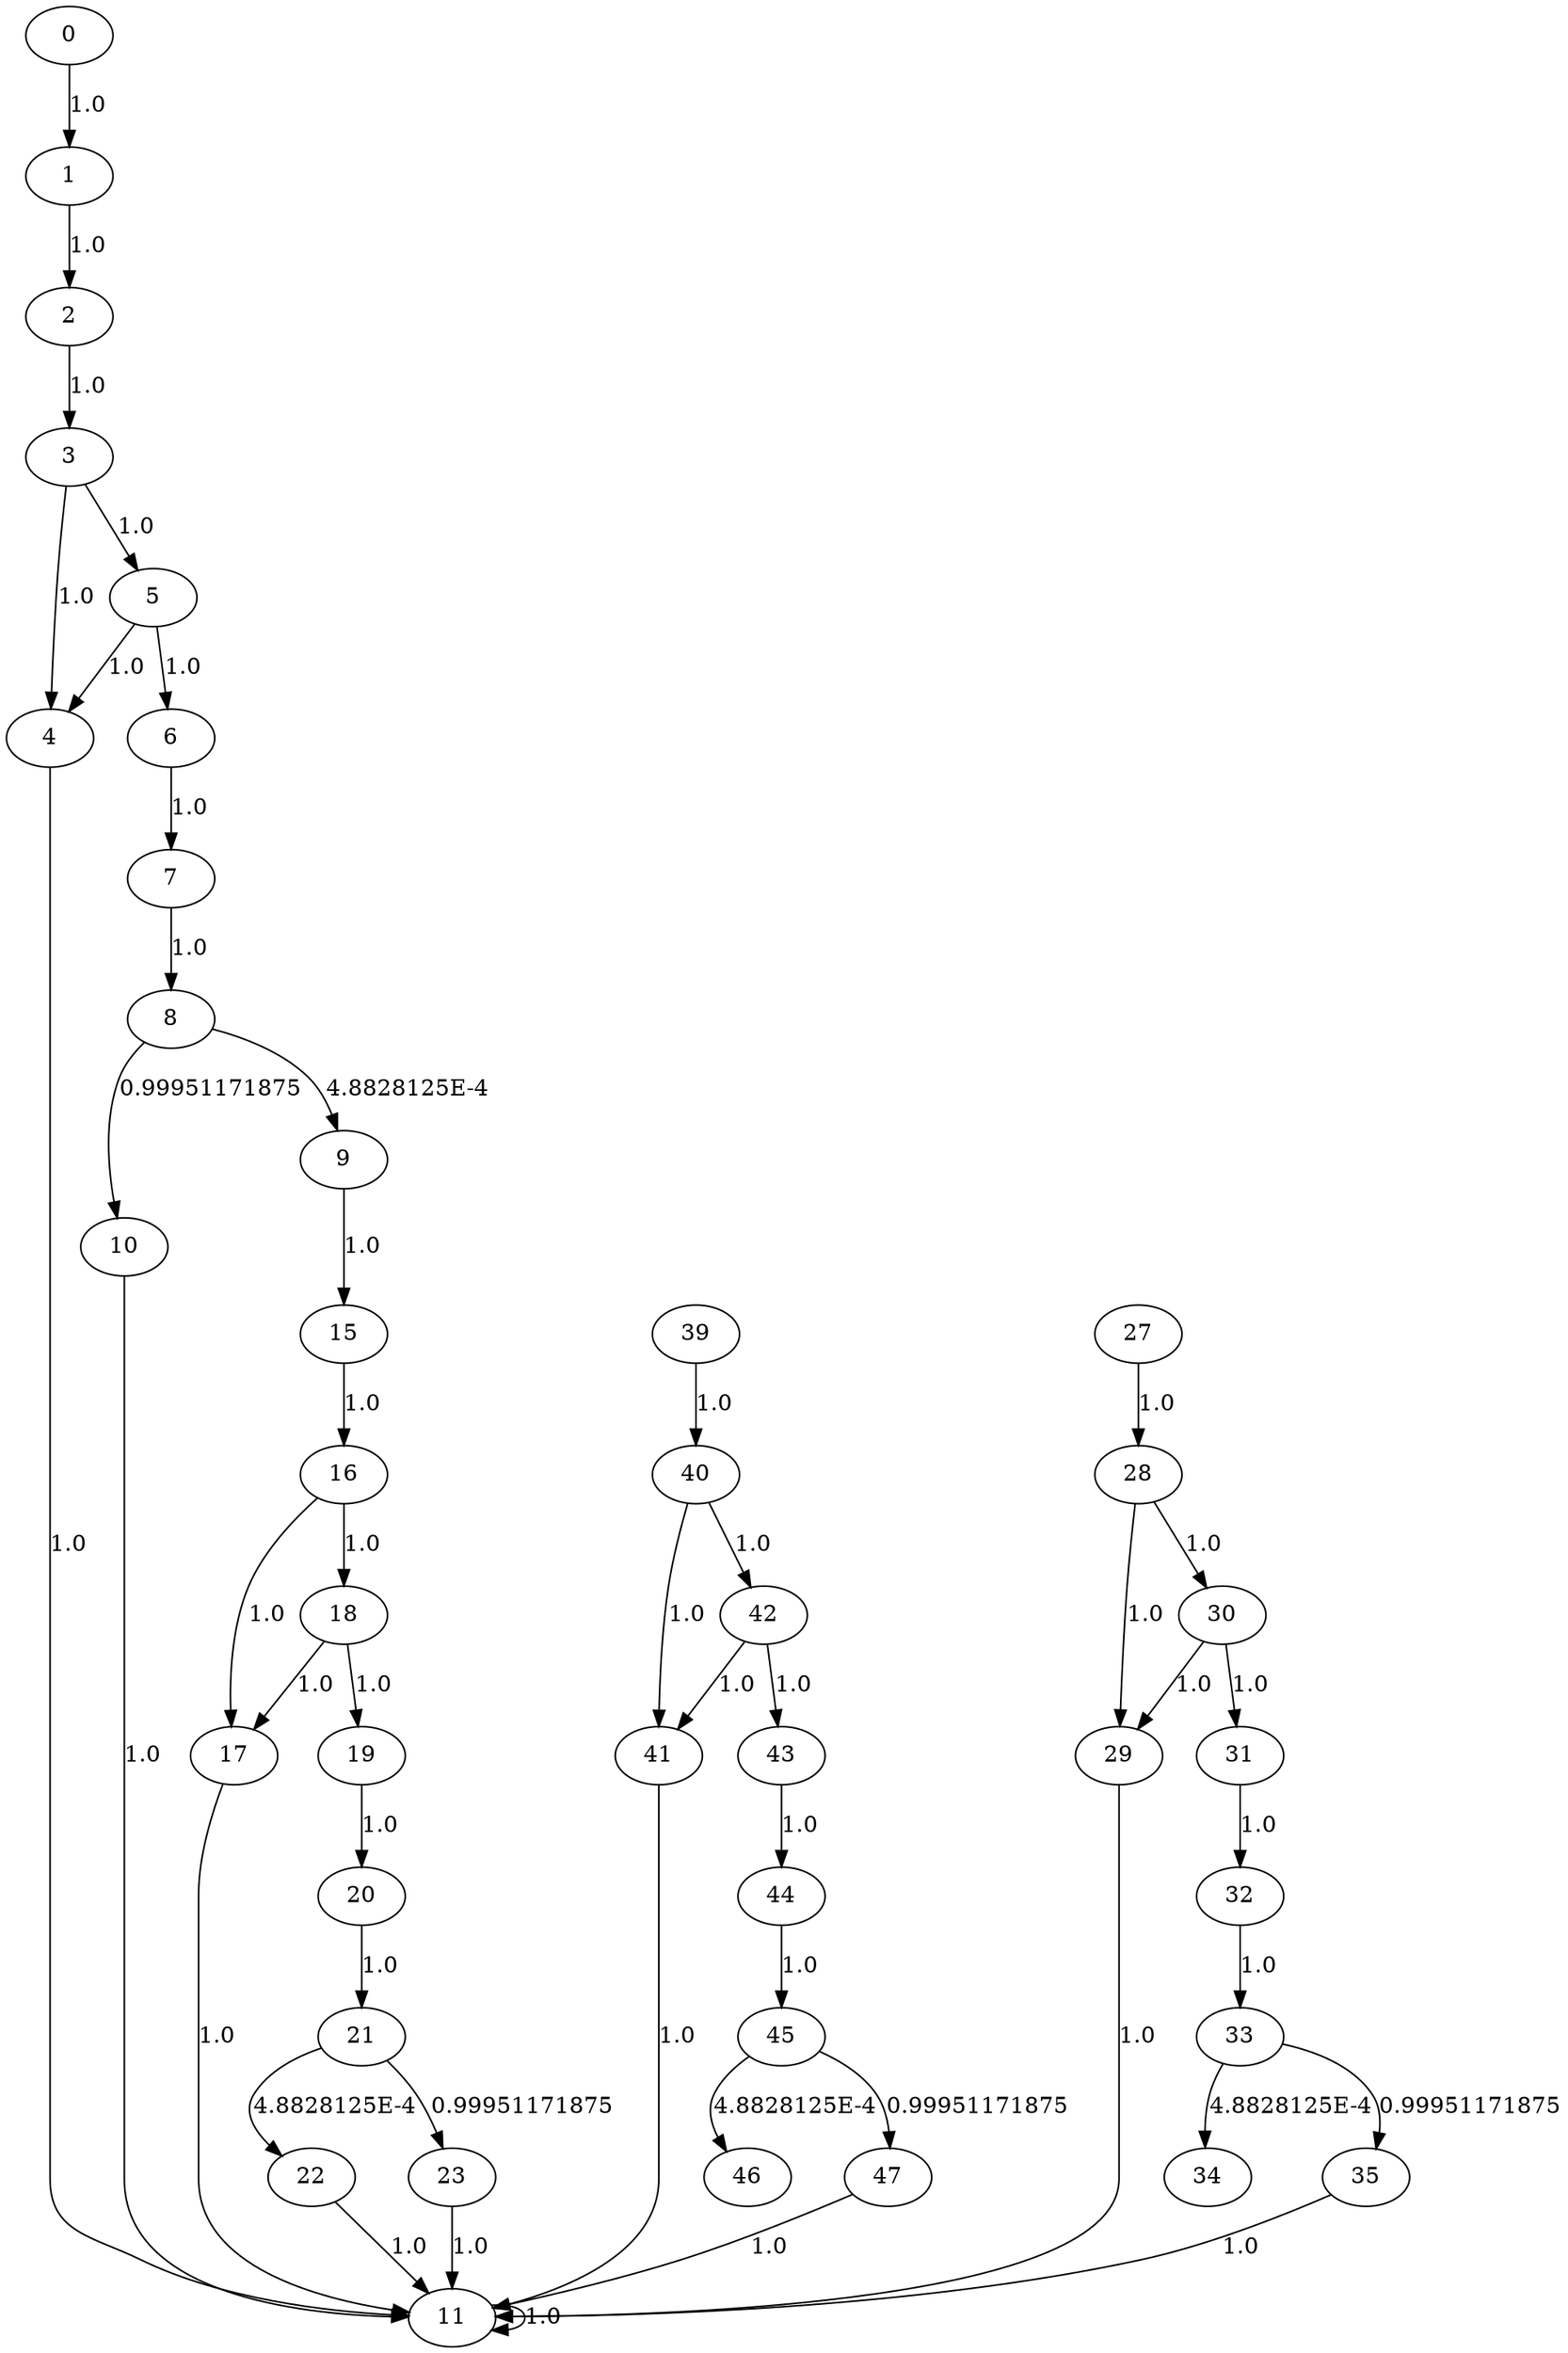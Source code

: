 digraph {
	22 -> 11[label= "1.0"];
	44 -> 45[label= "1.0"];
	23 -> 11[label= "1.0"];
	45 -> 46[label= "4.8828125E-4"];
	45 -> 47[label= "0.99951171875"];
	47 -> 11[label= "1.0"];
	27 -> 28[label= "1.0"];
	28 -> 29[label= "1.0"];
	28 -> 30[label= "1.0"];
	29 -> 11[label= "1.0"];
	30 -> 29[label= "1.0"];
	30 -> 31[label= "1.0"];
	31 -> 32[label= "1.0"];
	10 -> 11[label= "1.0"];
	32 -> 33[label= "1.0"];
	11 -> 11[label= "1.0"];
	33 -> 34[label= "4.8828125E-4"];
	33 -> 35[label= "0.99951171875"];
	35 -> 11[label= "1.0"];
	15 -> 16[label= "1.0"];
	16 -> 17[label= "1.0"];
	16 -> 18[label= "1.0"];
	17 -> 11[label= "1.0"];
	39 -> 40[label= "1.0"];
	18 -> 17[label= "1.0"];
	18 -> 19[label= "1.0"];
	19 -> 20[label= "1.0"];
	0 -> 1[label= "1.0"];
	1 -> 2[label= "1.0"];
	2 -> 3[label= "1.0"];
	3 -> 4[label= "1.0"];
	3 -> 5[label= "1.0"];
	4 -> 11[label= "1.0"];
	5 -> 4[label= "1.0"];
	5 -> 6[label= "1.0"];
	6 -> 7[label= "1.0"];
	7 -> 8[label= "1.0"];
	8 -> 9[label= "4.8828125E-4"];
	8 -> 10[label= "0.99951171875"];
	9 -> 15[label= "1.0"];
	40 -> 41[label= "1.0"];
	40 -> 42[label= "1.0"];
	41 -> 11[label= "1.0"];
	20 -> 21[label= "1.0"];
	42 -> 41[label= "1.0"];
	42 -> 43[label= "1.0"];
	21 -> 22[label= "4.8828125E-4"];
	21 -> 23[label= "0.99951171875"];
	43 -> 44[label= "1.0"];
}